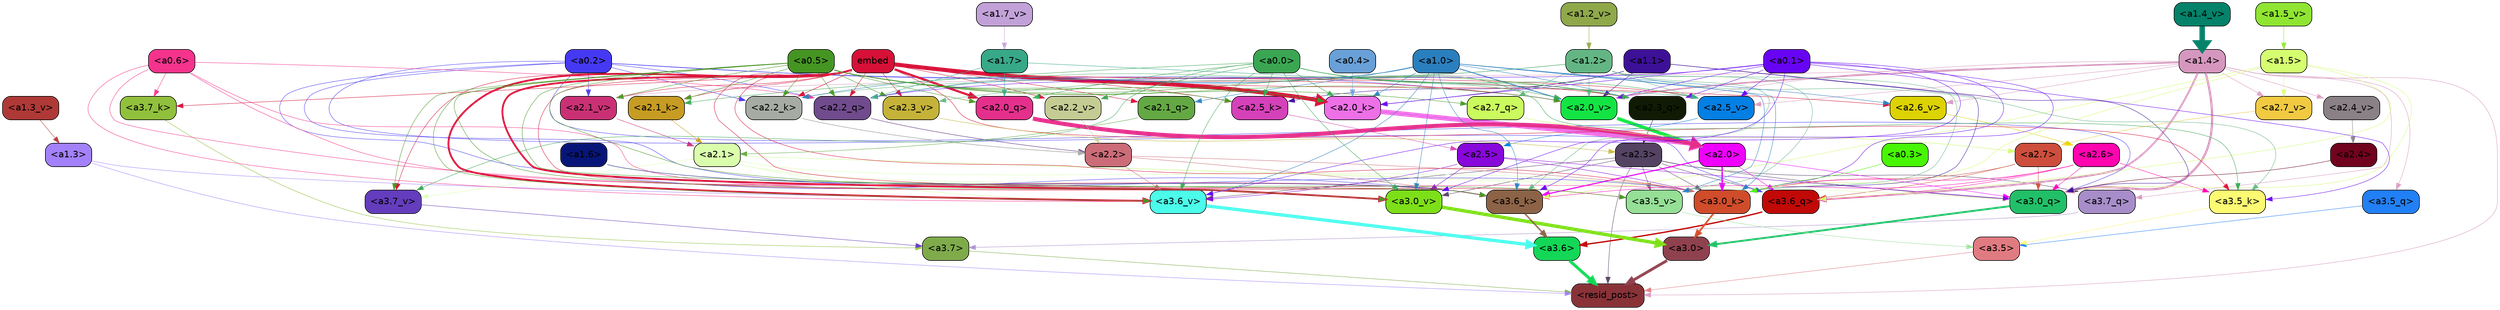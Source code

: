 strict digraph "" {
	graph [bgcolor=transparent,
		layout=dot,
		overlap=false,
		splines=true
	];
	"<a3.7>"	[color=black,
		fillcolor="#7fab4b",
		fontname=Helvetica,
		shape=box,
		style="filled, rounded"];
	"<resid_post>"	[color=black,
		fillcolor="#893238",
		fontname=Helvetica,
		shape=box,
		style="filled, rounded"];
	"<a3.7>" -> "<resid_post>"	[color="#7fab4b",
		penwidth=0.6239100098609924];
	"<a3.6>"	[color=black,
		fillcolor="#13d756",
		fontname=Helvetica,
		shape=box,
		style="filled, rounded"];
	"<a3.6>" -> "<resid_post>"	[color="#13d756",
		penwidth=4.569062113761902];
	"<a3.5>"	[color=black,
		fillcolor="#e07b81",
		fontname=Helvetica,
		shape=box,
		style="filled, rounded"];
	"<a3.5>" -> "<resid_post>"	[color="#e07b81",
		penwidth=0.6];
	"<a3.0>"	[color=black,
		fillcolor="#8f414e",
		fontname=Helvetica,
		shape=box,
		style="filled, rounded"];
	"<a3.0>" -> "<resid_post>"	[color="#8f414e",
		penwidth=4.283544182777405];
	"<a2.3>"	[color=black,
		fillcolor="#544363",
		fontname=Helvetica,
		shape=box,
		style="filled, rounded"];
	"<a2.3>" -> "<resid_post>"	[color="#544363",
		penwidth=0.6];
	"<a3.7_q>"	[color=black,
		fillcolor="#a78dc9",
		fontname=Helvetica,
		shape=box,
		style="filled, rounded"];
	"<a2.3>" -> "<a3.7_q>"	[color="#544363",
		penwidth=0.6];
	"<a3.6_q>"	[color=black,
		fillcolor="#c10907",
		fontname=Helvetica,
		shape=box,
		style="filled, rounded"];
	"<a2.3>" -> "<a3.6_q>"	[color="#544363",
		penwidth=0.6];
	"<a3.0_q>"	[color=black,
		fillcolor="#21c068",
		fontname=Helvetica,
		shape=box,
		style="filled, rounded"];
	"<a2.3>" -> "<a3.0_q>"	[color="#544363",
		penwidth=0.6];
	"<a3.0_k>"	[color=black,
		fillcolor="#d04c2a",
		fontname=Helvetica,
		shape=box,
		style="filled, rounded"];
	"<a2.3>" -> "<a3.0_k>"	[color="#544363",
		penwidth=0.6];
	"<a3.6_v>"	[color=black,
		fillcolor="#4bfcea",
		fontname=Helvetica,
		shape=box,
		style="filled, rounded"];
	"<a2.3>" -> "<a3.6_v>"	[color="#544363",
		penwidth=0.6];
	"<a3.5_v>"	[color=black,
		fillcolor="#95df96",
		fontname=Helvetica,
		shape=box,
		style="filled, rounded"];
	"<a2.3>" -> "<a3.5_v>"	[color="#544363",
		penwidth=0.6];
	"<a3.0_v>"	[color=black,
		fillcolor="#7ddf18",
		fontname=Helvetica,
		shape=box,
		style="filled, rounded"];
	"<a2.3>" -> "<a3.0_v>"	[color="#544363",
		penwidth=0.6];
	"<a1.4>"	[color=black,
		fillcolor="#d697be",
		fontname=Helvetica,
		shape=box,
		style="filled, rounded"];
	"<a1.4>" -> "<resid_post>"	[color="#d697be",
		penwidth=0.6];
	"<a1.4>" -> "<a3.7_q>"	[color="#d697be",
		penwidth=0.6];
	"<a1.4>" -> "<a3.6_q>"	[color="#d697be",
		penwidth=2.7934007048606873];
	"<a3.5_q>"	[color=black,
		fillcolor="#2180f5",
		fontname=Helvetica,
		shape=box,
		style="filled, rounded"];
	"<a1.4>" -> "<a3.5_q>"	[color="#d697be",
		penwidth=0.6];
	"<a1.4>" -> "<a3.0_q>"	[color="#d697be",
		penwidth=3.340754985809326];
	"<a2.3_q>"	[color=black,
		fillcolor="#111a04",
		fontname=Helvetica,
		shape=box,
		style="filled, rounded"];
	"<a1.4>" -> "<a2.3_q>"	[color="#d697be",
		penwidth=0.6];
	"<a2.7_v>"	[color=black,
		fillcolor="#f1ca42",
		fontname=Helvetica,
		shape=box,
		style="filled, rounded"];
	"<a1.4>" -> "<a2.7_v>"	[color="#d697be",
		penwidth=0.6];
	"<a2.6_v>"	[color=black,
		fillcolor="#ddd202",
		fontname=Helvetica,
		shape=box,
		style="filled, rounded"];
	"<a1.4>" -> "<a2.6_v>"	[color="#d697be",
		penwidth=0.6];
	"<a2.5_v>"	[color=black,
		fillcolor="#047fe3",
		fontname=Helvetica,
		shape=box,
		style="filled, rounded"];
	"<a1.4>" -> "<a2.5_v>"	[color="#d697be",
		penwidth=0.6];
	"<a2.4_v>"	[color=black,
		fillcolor="#8a8187",
		fontname=Helvetica,
		shape=box,
		style="filled, rounded"];
	"<a1.4>" -> "<a2.4_v>"	[color="#d697be",
		penwidth=0.6];
	"<a2.1_v>"	[color=black,
		fillcolor="#ca3175",
		fontname=Helvetica,
		shape=box,
		style="filled, rounded"];
	"<a1.4>" -> "<a2.1_v>"	[color="#d697be",
		penwidth=0.6];
	"<a2.0_v>"	[color=black,
		fillcolor="#13e444",
		fontname=Helvetica,
		shape=box,
		style="filled, rounded"];
	"<a1.4>" -> "<a2.0_v>"	[color="#d697be",
		penwidth=2.268759250640869];
	"<a1.3>"	[color=black,
		fillcolor="#a281fb",
		fontname=Helvetica,
		shape=box,
		style="filled, rounded"];
	"<a1.3>" -> "<resid_post>"	[color="#a281fb",
		penwidth=0.6];
	"<a1.3>" -> "<a3.6_v>"	[color="#a281fb",
		penwidth=0.6];
	"<a3.7_q>" -> "<a3.7>"	[color="#a78dc9",
		penwidth=0.6];
	"<a3.6_q>" -> "<a3.6>"	[color="#c10907",
		penwidth=2.0347584784030914];
	"<a3.5_q>" -> "<a3.5>"	[color="#2180f5",
		penwidth=0.6];
	"<a3.0_q>" -> "<a3.0>"	[color="#21c068",
		penwidth=2.8635367155075073];
	"<a3.7_k>"	[color=black,
		fillcolor="#91c03d",
		fontname=Helvetica,
		shape=box,
		style="filled, rounded"];
	"<a3.7_k>" -> "<a3.7>"	[color="#91c03d",
		penwidth=0.6];
	"<a3.6_k>"	[color=black,
		fillcolor="#8c6346",
		fontname=Helvetica,
		shape=box,
		style="filled, rounded"];
	"<a3.6_k>" -> "<a3.6>"	[color="#8c6346",
		penwidth=2.1760786175727844];
	"<a3.5_k>"	[color=black,
		fillcolor="#fcf973",
		fontname=Helvetica,
		shape=box,
		style="filled, rounded"];
	"<a3.5_k>" -> "<a3.5>"	[color="#fcf973",
		penwidth=0.6];
	"<a3.0_k>" -> "<a3.0>"	[color="#d04c2a",
		penwidth=2.632905662059784];
	"<a3.7_v>"	[color=black,
		fillcolor="#633dbd",
		fontname=Helvetica,
		shape=box,
		style="filled, rounded"];
	"<a3.7_v>" -> "<a3.7>"	[color="#633dbd",
		penwidth=0.6];
	"<a3.6_v>" -> "<a3.6>"	[color="#4bfcea",
		penwidth=4.981305837631226];
	"<a3.5_v>" -> "<a3.5>"	[color="#95df96",
		penwidth=0.6];
	"<a3.0_v>" -> "<a3.0>"	[color="#7ddf18",
		penwidth=5.168330669403076];
	"<a2.7>"	[color=black,
		fillcolor="#cd4e3c",
		fontname=Helvetica,
		shape=box,
		style="filled, rounded"];
	"<a2.7>" -> "<a3.6_q>"	[color="#cd4e3c",
		penwidth=0.6];
	"<a2.7>" -> "<a3.0_q>"	[color="#cd4e3c",
		penwidth=0.6];
	"<a2.7>" -> "<a3.0_k>"	[color="#cd4e3c",
		penwidth=0.6];
	"<a2.6>"	[color=black,
		fillcolor="#ff04ae",
		fontname=Helvetica,
		shape=box,
		style="filled, rounded"];
	"<a2.6>" -> "<a3.6_q>"	[color="#ff04ae",
		penwidth=0.6];
	"<a2.6>" -> "<a3.0_q>"	[color="#ff04ae",
		penwidth=0.6];
	"<a2.6>" -> "<a3.6_k>"	[color="#ff04ae",
		penwidth=0.6];
	"<a2.6>" -> "<a3.5_k>"	[color="#ff04ae",
		penwidth=0.6];
	"<a2.6>" -> "<a3.0_k>"	[color="#ff04ae",
		penwidth=0.6];
	"<a2.1>"	[color=black,
		fillcolor="#daffac",
		fontname=Helvetica,
		shape=box,
		style="filled, rounded"];
	"<a2.1>" -> "<a3.6_q>"	[color="#daffac",
		penwidth=0.6];
	"<a2.1>" -> "<a3.0_q>"	[color="#daffac",
		penwidth=0.6];
	"<a2.1>" -> "<a3.6_k>"	[color="#daffac",
		penwidth=0.6];
	"<a2.1>" -> "<a3.0_k>"	[color="#daffac",
		penwidth=0.6];
	"<a2.1>" -> "<a3.7_v>"	[color="#daffac",
		penwidth=0.6];
	"<a2.1>" -> "<a3.6_v>"	[color="#daffac",
		penwidth=0.6];
	"<a2.0>"	[color=black,
		fillcolor="#ef01fe",
		fontname=Helvetica,
		shape=box,
		style="filled, rounded"];
	"<a2.0>" -> "<a3.6_q>"	[color="#ef01fe",
		penwidth=0.6];
	"<a2.0>" -> "<a3.0_q>"	[color="#ef01fe",
		penwidth=0.6];
	"<a2.0>" -> "<a3.6_k>"	[color="#ef01fe",
		penwidth=1.6382827460765839];
	"<a2.0>" -> "<a3.0_k>"	[color="#ef01fe",
		penwidth=2.161143198609352];
	"<a1.5>"	[color=black,
		fillcolor="#d5fd70",
		fontname=Helvetica,
		shape=box,
		style="filled, rounded"];
	"<a1.5>" -> "<a3.6_q>"	[color="#d5fd70",
		penwidth=0.6];
	"<a1.5>" -> "<a3.0_q>"	[color="#d5fd70",
		penwidth=0.6];
	"<a1.5>" -> "<a3.6_k>"	[color="#d5fd70",
		penwidth=0.6];
	"<a1.5>" -> "<a3.0_k>"	[color="#d5fd70",
		penwidth=0.6];
	"<a1.5>" -> "<a2.7_v>"	[color="#d5fd70",
		penwidth=0.6];
	"<a0.2>"	[color=black,
		fillcolor="#4639f3",
		fontname=Helvetica,
		shape=box,
		style="filled, rounded"];
	"<a0.2>" -> "<a3.6_q>"	[color="#4639f3",
		penwidth=0.6];
	"<a0.2>" -> "<a3.0_q>"	[color="#4639f3",
		penwidth=0.6];
	"<a0.2>" -> "<a3.6_k>"	[color="#4639f3",
		penwidth=0.6];
	"<a0.2>" -> "<a3.0_k>"	[color="#4639f3",
		penwidth=0.6];
	"<a2.2_q>"	[color=black,
		fillcolor="#704b8d",
		fontname=Helvetica,
		shape=box,
		style="filled, rounded"];
	"<a0.2>" -> "<a2.2_q>"	[color="#4639f3",
		penwidth=0.6];
	"<a2.2_k>"	[color=black,
		fillcolor="#a6aca4",
		fontname=Helvetica,
		shape=box,
		style="filled, rounded"];
	"<a0.2>" -> "<a2.2_k>"	[color="#4639f3",
		penwidth=0.6];
	"<a2.0_k>"	[color=black,
		fillcolor="#ee70e7",
		fontname=Helvetica,
		shape=box,
		style="filled, rounded"];
	"<a0.2>" -> "<a2.0_k>"	[color="#4639f3",
		penwidth=0.6];
	"<a0.2>" -> "<a2.1_v>"	[color="#4639f3",
		penwidth=0.6];
	"<a0.2>" -> "<a2.0_v>"	[color="#4639f3",
		penwidth=0.6];
	"<a2.5>"	[color=black,
		fillcolor="#8807da",
		fontname=Helvetica,
		shape=box,
		style="filled, rounded"];
	"<a2.5>" -> "<a3.0_q>"	[color="#8807da",
		penwidth=0.6];
	"<a2.5>" -> "<a3.0_k>"	[color="#8807da",
		penwidth=0.6];
	"<a2.5>" -> "<a3.6_v>"	[color="#8807da",
		penwidth=0.6];
	"<a2.5>" -> "<a3.0_v>"	[color="#8807da",
		penwidth=0.6];
	"<a2.4>"	[color=black,
		fillcolor="#71031e",
		fontname=Helvetica,
		shape=box,
		style="filled, rounded"];
	"<a2.4>" -> "<a3.0_q>"	[color="#71031e",
		penwidth=0.6];
	"<a1.1>"	[color=black,
		fillcolor="#3d1098",
		fontname=Helvetica,
		shape=box,
		style="filled, rounded"];
	"<a1.1>" -> "<a3.0_q>"	[color="#3d1098",
		penwidth=0.6];
	"<a1.1>" -> "<a3.0_k>"	[color="#3d1098",
		penwidth=0.6];
	"<a2.5_k>"	[color=black,
		fillcolor="#d541b9",
		fontname=Helvetica,
		shape=box,
		style="filled, rounded"];
	"<a1.1>" -> "<a2.5_k>"	[color="#3d1098",
		penwidth=0.6];
	"<a1.1>" -> "<a2.0_k>"	[color="#3d1098",
		penwidth=0.6];
	"<a1.1>" -> "<a2.0_v>"	[color="#3d1098",
		penwidth=0.6];
	"<a0.6>"	[color=black,
		fillcolor="#f5338d",
		fontname=Helvetica,
		shape=box,
		style="filled, rounded"];
	"<a0.6>" -> "<a3.7_k>"	[color="#f5338d",
		penwidth=0.6];
	"<a0.6>" -> "<a3.6_k>"	[color="#f5338d",
		penwidth=0.6];
	"<a0.6>" -> "<a3.0_k>"	[color="#f5338d",
		penwidth=0.6];
	"<a0.6>" -> "<a3.6_v>"	[color="#f5338d",
		penwidth=0.6];
	"<a0.6>" -> "<a3.0_v>"	[color="#f5338d",
		penwidth=0.6];
	"<a0.6>" -> "<a2.2_q>"	[color="#f5338d",
		penwidth=0.6];
	embed	[color=black,
		fillcolor="#d61037",
		fontname=Helvetica,
		shape=box,
		style="filled, rounded"];
	embed -> "<a3.7_k>"	[color="#d61037",
		penwidth=0.6];
	embed -> "<a3.6_k>"	[color="#d61037",
		penwidth=0.6];
	embed -> "<a3.5_k>"	[color="#d61037",
		penwidth=0.6];
	embed -> "<a3.0_k>"	[color="#d61037",
		penwidth=0.6];
	embed -> "<a3.7_v>"	[color="#d61037",
		penwidth=0.6];
	embed -> "<a3.6_v>"	[color="#d61037",
		penwidth=2.7825746536254883];
	embed -> "<a3.5_v>"	[color="#d61037",
		penwidth=0.6];
	embed -> "<a3.0_v>"	[color="#d61037",
		penwidth=2.6950180530548096];
	embed -> "<a2.3_q>"	[color="#d61037",
		penwidth=0.6];
	embed -> "<a2.2_q>"	[color="#d61037",
		penwidth=0.6];
	"<a2.1_q>"	[color=black,
		fillcolor="#64a843",
		fontname=Helvetica,
		shape=box,
		style="filled, rounded"];
	embed -> "<a2.1_q>"	[color="#d61037",
		penwidth=0.6];
	"<a2.0_q>"	[color=black,
		fillcolor="#e4308c",
		fontname=Helvetica,
		shape=box,
		style="filled, rounded"];
	embed -> "<a2.0_q>"	[color="#d61037",
		penwidth=3.305941343307495];
	embed -> "<a2.5_k>"	[color="#d61037",
		penwidth=0.6];
	embed -> "<a2.2_k>"	[color="#d61037",
		penwidth=0.6698317527770996];
	"<a2.1_k>"	[color=black,
		fillcolor="#c79c22",
		fontname=Helvetica,
		shape=box,
		style="filled, rounded"];
	embed -> "<a2.1_k>"	[color="#d61037",
		penwidth=0.6];
	embed -> "<a2.0_k>"	[color="#d61037",
		penwidth=6.12570995092392];
	embed -> "<a2.6_v>"	[color="#d61037",
		penwidth=0.6];
	embed -> "<a2.5_v>"	[color="#d61037",
		penwidth=0.6];
	"<a2.3_v>"	[color=black,
		fillcolor="#c5b339",
		fontname=Helvetica,
		shape=box,
		style="filled, rounded"];
	embed -> "<a2.3_v>"	[color="#d61037",
		penwidth=0.6];
	"<a2.2_v>"	[color=black,
		fillcolor="#c5cc93",
		fontname=Helvetica,
		shape=box,
		style="filled, rounded"];
	embed -> "<a2.2_v>"	[color="#d61037",
		penwidth=0.6];
	embed -> "<a2.1_v>"	[color="#d61037",
		penwidth=0.6];
	embed -> "<a2.0_v>"	[color="#d61037",
		penwidth=0.6];
	"<a2.2>"	[color=black,
		fillcolor="#cc6c78",
		fontname=Helvetica,
		shape=box,
		style="filled, rounded"];
	"<a2.2>" -> "<a3.6_k>"	[color="#cc6c78",
		penwidth=0.6];
	"<a2.2>" -> "<a3.0_k>"	[color="#cc6c78",
		penwidth=0.6];
	"<a2.2>" -> "<a3.6_v>"	[color="#cc6c78",
		penwidth=0.6];
	"<a1.6>"	[color=black,
		fillcolor="#071579",
		fontname=Helvetica,
		shape=box,
		style="filled, rounded"];
	"<a1.6>" -> "<a3.6_k>"	[color="#071579",
		penwidth=0.6];
	"<a1.2>"	[color=black,
		fillcolor="#63b683",
		fontname=Helvetica,
		shape=box,
		style="filled, rounded"];
	"<a1.2>" -> "<a3.6_k>"	[color="#63b683",
		penwidth=0.6];
	"<a1.2>" -> "<a3.5_k>"	[color="#63b683",
		penwidth=0.6];
	"<a1.2>" -> "<a3.0_k>"	[color="#63b683",
		penwidth=0.6];
	"<a1.2>" -> "<a3.5_v>"	[color="#63b683",
		penwidth=0.6];
	"<a2.7_q>"	[color=black,
		fillcolor="#cafa5e",
		fontname=Helvetica,
		shape=box,
		style="filled, rounded"];
	"<a1.2>" -> "<a2.7_q>"	[color="#63b683",
		penwidth=0.6];
	"<a1.2>" -> "<a2.2_q>"	[color="#63b683",
		penwidth=0.6];
	"<a1.2>" -> "<a2.2_k>"	[color="#63b683",
		penwidth=0.6];
	"<a1.2>" -> "<a2.5_v>"	[color="#63b683",
		penwidth=0.6];
	"<a1.2>" -> "<a2.3_v>"	[color="#63b683",
		penwidth=0.6];
	"<a1.2>" -> "<a2.0_v>"	[color="#63b683",
		penwidth=0.6];
	"<a1.0>"	[color=black,
		fillcolor="#2a7fbe",
		fontname=Helvetica,
		shape=box,
		style="filled, rounded"];
	"<a1.0>" -> "<a3.6_k>"	[color="#2a7fbe",
		penwidth=0.6];
	"<a1.0>" -> "<a3.0_k>"	[color="#2a7fbe",
		penwidth=0.6];
	"<a1.0>" -> "<a3.6_v>"	[color="#2a7fbe",
		penwidth=0.6];
	"<a1.0>" -> "<a3.5_v>"	[color="#2a7fbe",
		penwidth=0.6];
	"<a1.0>" -> "<a3.0_v>"	[color="#2a7fbe",
		penwidth=0.6];
	"<a1.0>" -> "<a2.3_q>"	[color="#2a7fbe",
		penwidth=0.6];
	"<a1.0>" -> "<a2.2_q>"	[color="#2a7fbe",
		penwidth=0.6];
	"<a1.0>" -> "<a2.1_q>"	[color="#2a7fbe",
		penwidth=0.6];
	"<a1.0>" -> "<a2.2_k>"	[color="#2a7fbe",
		penwidth=0.6];
	"<a1.0>" -> "<a2.0_k>"	[color="#2a7fbe",
		penwidth=0.6];
	"<a1.0>" -> "<a2.6_v>"	[color="#2a7fbe",
		penwidth=0.6];
	"<a1.0>" -> "<a2.0_v>"	[color="#2a7fbe",
		penwidth=1.2213096618652344];
	"<a0.5>"	[color=black,
		fillcolor="#459522",
		fontname=Helvetica,
		shape=box,
		style="filled, rounded"];
	"<a0.5>" -> "<a3.6_k>"	[color="#459522",
		penwidth=0.6];
	"<a0.5>" -> "<a3.7_v>"	[color="#459522",
		penwidth=0.6];
	"<a0.5>" -> "<a3.6_v>"	[color="#459522",
		penwidth=0.6];
	"<a0.5>" -> "<a3.5_v>"	[color="#459522",
		penwidth=0.6];
	"<a0.5>" -> "<a3.0_v>"	[color="#459522",
		penwidth=0.6];
	"<a0.5>" -> "<a2.7_q>"	[color="#459522",
		penwidth=0.6];
	"<a0.5>" -> "<a2.3_q>"	[color="#459522",
		penwidth=0.6];
	"<a0.5>" -> "<a2.2_q>"	[color="#459522",
		penwidth=0.6];
	"<a0.5>" -> "<a2.0_q>"	[color="#459522",
		penwidth=0.6];
	"<a0.5>" -> "<a2.5_k>"	[color="#459522",
		penwidth=0.6];
	"<a0.5>" -> "<a2.2_k>"	[color="#459522",
		penwidth=0.6];
	"<a0.5>" -> "<a2.1_k>"	[color="#459522",
		penwidth=0.6];
	"<a0.5>" -> "<a2.0_k>"	[color="#459522",
		penwidth=0.6900839805603027];
	"<a0.5>" -> "<a2.3_v>"	[color="#459522",
		penwidth=0.6];
	"<a0.5>" -> "<a2.1_v>"	[color="#459522",
		penwidth=0.6];
	"<a0.5>" -> "<a2.0_v>"	[color="#459522",
		penwidth=0.6];
	"<a0.1>"	[color=black,
		fillcolor="#6804f4",
		fontname=Helvetica,
		shape=box,
		style="filled, rounded"];
	"<a0.1>" -> "<a3.6_k>"	[color="#6804f4",
		penwidth=0.6];
	"<a0.1>" -> "<a3.5_k>"	[color="#6804f4",
		penwidth=0.6];
	"<a0.1>" -> "<a3.0_k>"	[color="#6804f4",
		penwidth=0.6];
	"<a0.1>" -> "<a3.6_v>"	[color="#6804f4",
		penwidth=0.6];
	"<a0.1>" -> "<a3.0_v>"	[color="#6804f4",
		penwidth=0.6];
	"<a0.1>" -> "<a2.3_q>"	[color="#6804f4",
		penwidth=0.6];
	"<a0.1>" -> "<a2.2_q>"	[color="#6804f4",
		penwidth=0.6];
	"<a0.1>" -> "<a2.0_k>"	[color="#6804f4",
		penwidth=0.6];
	"<a0.1>" -> "<a2.5_v>"	[color="#6804f4",
		penwidth=0.6];
	"<a0.1>" -> "<a2.0_v>"	[color="#6804f4",
		penwidth=0.6];
	"<a0.0>"	[color=black,
		fillcolor="#3aa653",
		fontname=Helvetica,
		shape=box,
		style="filled, rounded"];
	"<a0.0>" -> "<a3.5_k>"	[color="#3aa653",
		penwidth=0.6];
	"<a0.0>" -> "<a3.7_v>"	[color="#3aa653",
		penwidth=0.6];
	"<a0.0>" -> "<a3.6_v>"	[color="#3aa653",
		penwidth=0.6];
	"<a0.0>" -> "<a3.0_v>"	[color="#3aa653",
		penwidth=0.6];
	"<a0.0>" -> "<a2.3_q>"	[color="#3aa653",
		penwidth=0.6];
	"<a0.0>" -> "<a2.0_q>"	[color="#3aa653",
		penwidth=0.6];
	"<a0.0>" -> "<a2.5_k>"	[color="#3aa653",
		penwidth=0.6];
	"<a0.0>" -> "<a2.1_k>"	[color="#3aa653",
		penwidth=0.6];
	"<a0.0>" -> "<a2.0_k>"	[color="#3aa653",
		penwidth=0.6];
	"<a0.0>" -> "<a2.5_v>"	[color="#3aa653",
		penwidth=0.6];
	"<a0.0>" -> "<a2.2_v>"	[color="#3aa653",
		penwidth=0.6];
	"<a0.0>" -> "<a2.0_v>"	[color="#3aa653",
		penwidth=0.6];
	"<a0.3>"	[color=black,
		fillcolor="#47f604",
		fontname=Helvetica,
		shape=box,
		style="filled, rounded"];
	"<a0.3>" -> "<a3.0_k>"	[color="#47f604",
		penwidth=0.6];
	"<a2.7_q>" -> "<a2.7>"	[color="#cafa5e",
		penwidth=0.6];
	"<a2.3_q>" -> "<a2.3>"	[color="#111a04",
		penwidth=0.6];
	"<a2.2_q>" -> "<a2.2>"	[color="#704b8d",
		penwidth=0.7553567886352539];
	"<a2.1_q>" -> "<a2.1>"	[color="#64a843",
		penwidth=0.6];
	"<a2.0_q>" -> "<a2.0>"	[color="#e4308c",
		penwidth=6.256794691085815];
	"<a2.5_k>" -> "<a2.5>"	[color="#d541b9",
		penwidth=0.6];
	"<a2.2_k>" -> "<a2.2>"	[color="#a6aca4",
		penwidth=0.8854708671569824];
	"<a2.1_k>" -> "<a2.1>"	[color="#c79c22",
		penwidth=0.6];
	"<a2.0_k>" -> "<a2.0>"	[color="#ee70e7",
		penwidth=7.231504917144775];
	"<a2.7_v>" -> "<a2.7>"	[color="#f1ca42",
		penwidth=0.6];
	"<a2.6_v>" -> "<a2.6>"	[color="#ddd202",
		penwidth=0.6];
	"<a2.5_v>" -> "<a2.5>"	[color="#047fe3",
		penwidth=0.6];
	"<a2.4_v>" -> "<a2.4>"	[color="#8a8187",
		penwidth=0.6];
	"<a2.3_v>" -> "<a2.3>"	[color="#c5b339",
		penwidth=0.6];
	"<a2.2_v>" -> "<a2.2>"	[color="#c5cc93",
		penwidth=0.6];
	"<a2.1_v>" -> "<a2.1>"	[color="#ca3175",
		penwidth=0.6];
	"<a2.0_v>" -> "<a2.0>"	[color="#13e444",
		penwidth=5.231471925973892];
	"<a1.7>"	[color=black,
		fillcolor="#37a888",
		fontname=Helvetica,
		shape=box,
		style="filled, rounded"];
	"<a1.7>" -> "<a2.2_q>"	[color="#37a888",
		penwidth=0.6];
	"<a1.7>" -> "<a2.0_q>"	[color="#37a888",
		penwidth=0.6];
	"<a1.7>" -> "<a2.5_v>"	[color="#37a888",
		penwidth=0.6];
	"<a0.4>"	[color=black,
		fillcolor="#69a0d8",
		fontname=Helvetica,
		shape=box,
		style="filled, rounded"];
	"<a0.4>" -> "<a2.0_k>"	[color="#69a0d8",
		penwidth=0.6];
	"<a1.7_v>"	[color=black,
		fillcolor="#c2a1d8",
		fontname=Helvetica,
		shape=box,
		style="filled, rounded"];
	"<a1.7_v>" -> "<a1.7>"	[color="#c2a1d8",
		penwidth=0.6];
	"<a1.5_v>"	[color=black,
		fillcolor="#8fe531",
		fontname=Helvetica,
		shape=box,
		style="filled, rounded"];
	"<a1.5_v>" -> "<a1.5>"	[color="#8fe531",
		penwidth=0.6];
	"<a1.4_v>"	[color=black,
		fillcolor="#058269",
		fontname=Helvetica,
		shape=box,
		style="filled, rounded"];
	"<a1.4_v>" -> "<a1.4>"	[color="#058269",
		penwidth=8.36684274673462];
	"<a1.3_v>"	[color=black,
		fillcolor="#af3936",
		fontname=Helvetica,
		shape=box,
		style="filled, rounded"];
	"<a1.3_v>" -> "<a1.3>"	[color="#af3936",
		penwidth=0.6];
	"<a1.2_v>"	[color=black,
		fillcolor="#8fa849",
		fontname=Helvetica,
		shape=box,
		style="filled, rounded"];
	"<a1.2_v>" -> "<a1.2>"	[color="#8fa849",
		penwidth=0.6];
}
